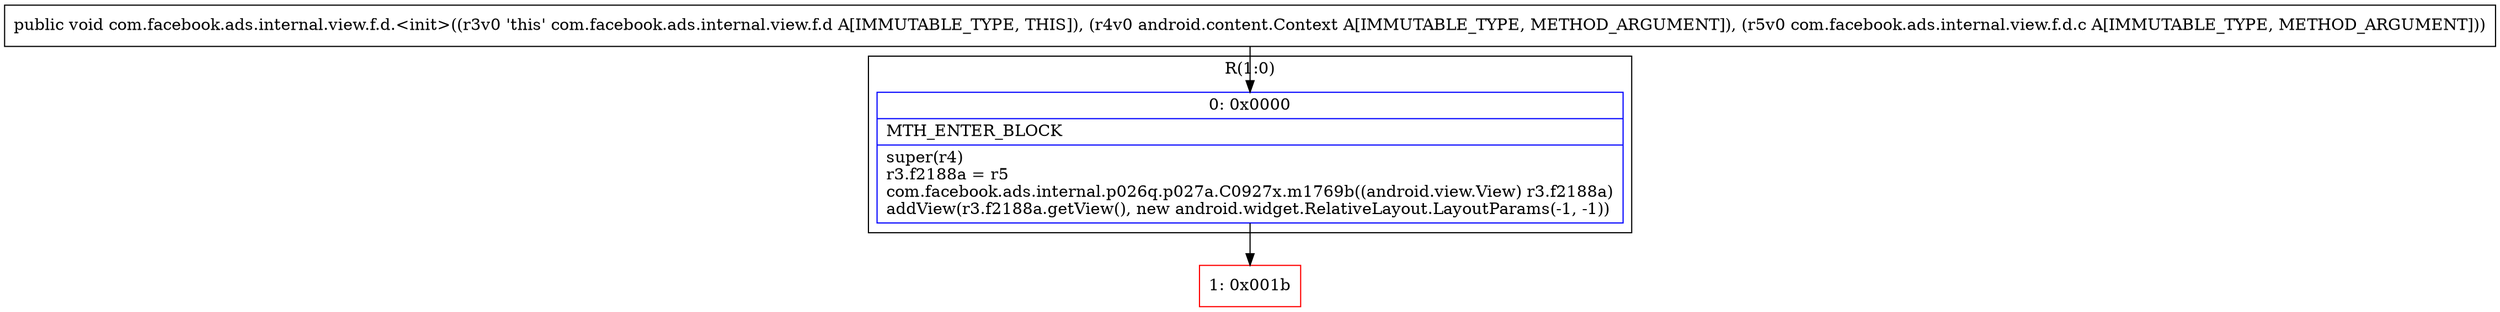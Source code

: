 digraph "CFG forcom.facebook.ads.internal.view.f.d.\<init\>(Landroid\/content\/Context;Lcom\/facebook\/ads\/internal\/view\/f\/d\/c;)V" {
subgraph cluster_Region_1672031292 {
label = "R(1:0)";
node [shape=record,color=blue];
Node_0 [shape=record,label="{0\:\ 0x0000|MTH_ENTER_BLOCK\l|super(r4)\lr3.f2188a = r5\lcom.facebook.ads.internal.p026q.p027a.C0927x.m1769b((android.view.View) r3.f2188a)\laddView(r3.f2188a.getView(), new android.widget.RelativeLayout.LayoutParams(\-1, \-1))\l}"];
}
Node_1 [shape=record,color=red,label="{1\:\ 0x001b}"];
MethodNode[shape=record,label="{public void com.facebook.ads.internal.view.f.d.\<init\>((r3v0 'this' com.facebook.ads.internal.view.f.d A[IMMUTABLE_TYPE, THIS]), (r4v0 android.content.Context A[IMMUTABLE_TYPE, METHOD_ARGUMENT]), (r5v0 com.facebook.ads.internal.view.f.d.c A[IMMUTABLE_TYPE, METHOD_ARGUMENT])) }"];
MethodNode -> Node_0;
Node_0 -> Node_1;
}

